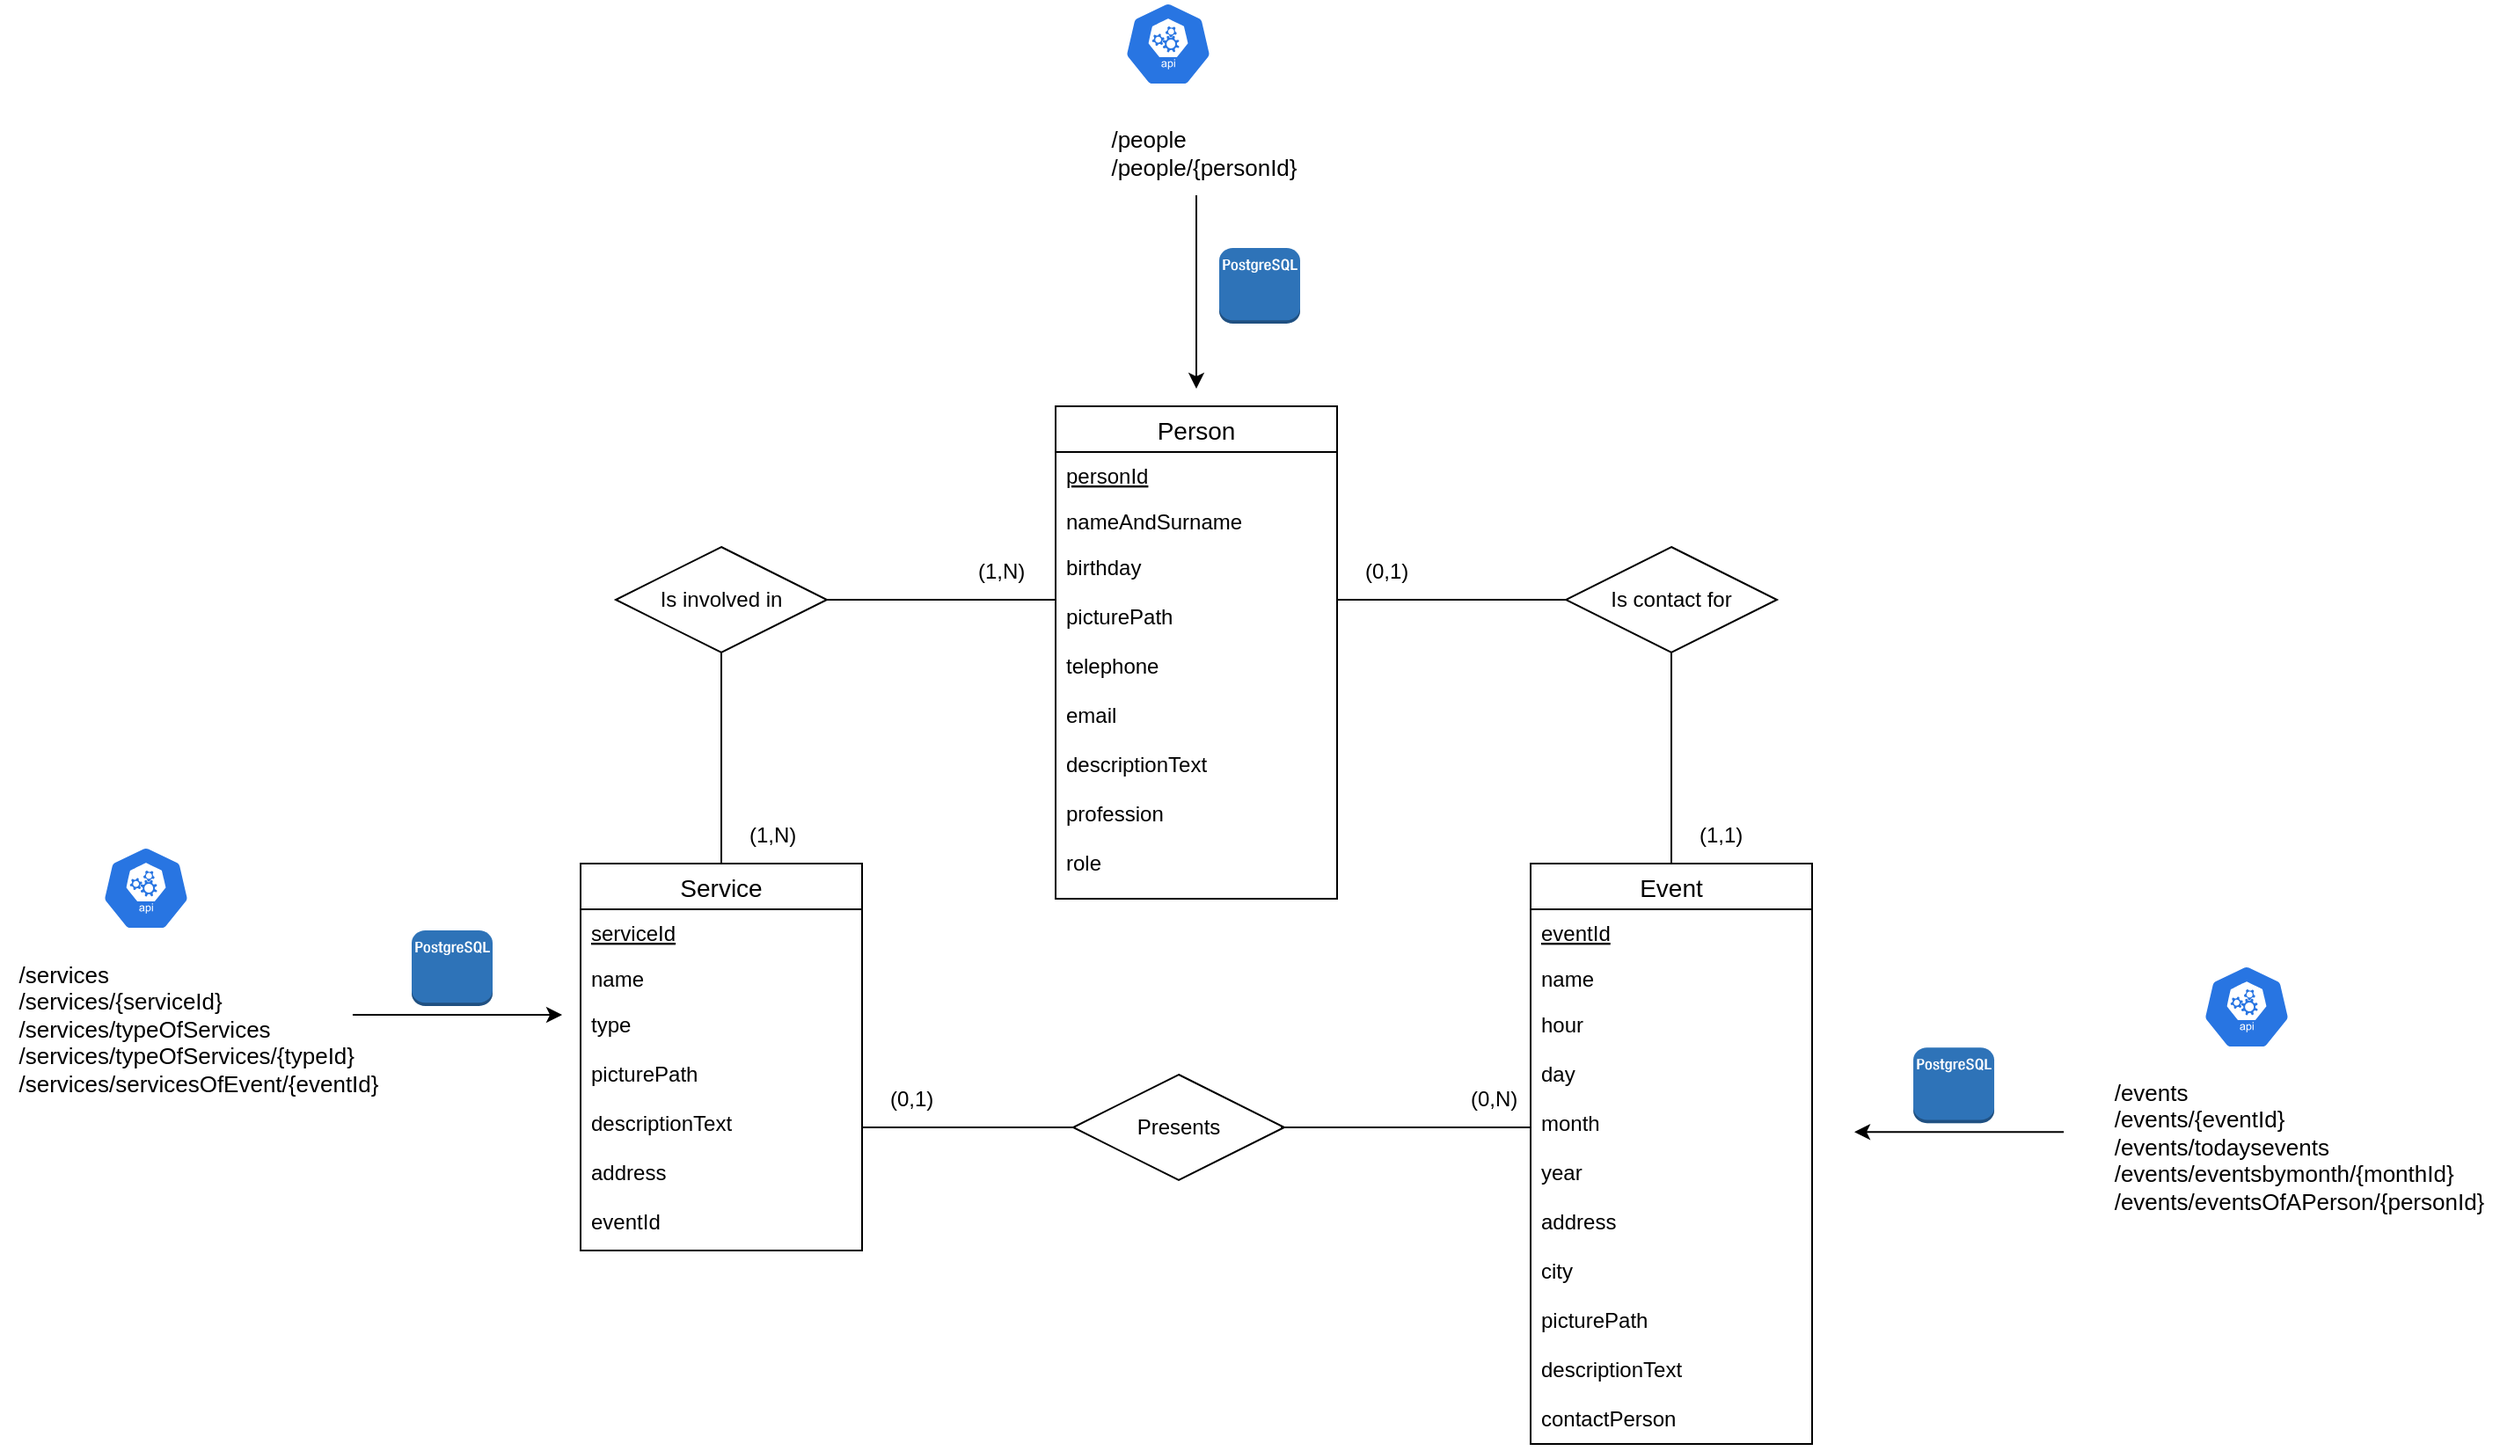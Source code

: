 <mxfile version="13.1.11"><diagram id="lAj5Yuo0hjMYEbAUR4jo" name="Page-1"><mxGraphModel dx="2649" dy="1328" grid="1" gridSize="10" guides="1" tooltips="1" connect="1" arrows="1" fold="1" page="1" pageScale="1" pageWidth="827" pageHeight="1169" math="0" shadow="0"><root><mxCell id="0"/><mxCell id="1" parent="0"/><mxCell id="6HhE-hm1kjYqSmFD76Np-1" value="Person" style="swimlane;fontStyle=0;childLayout=stackLayout;horizontal=1;startSize=26;horizontalStack=0;resizeParent=1;resizeParentMax=0;resizeLast=0;collapsible=1;marginBottom=0;align=center;fontSize=14;" vertex="1" parent="1"><mxGeometry x="470" y="270" width="160" height="280" as="geometry"/></mxCell><mxCell id="6HhE-hm1kjYqSmFD76Np-2" value="personId" style="text;strokeColor=none;fillColor=none;spacingLeft=4;spacingRight=4;overflow=hidden;rotatable=0;points=[[0,0.5],[1,0.5]];portConstraint=eastwest;fontSize=12;fontStyle=4" vertex="1" parent="6HhE-hm1kjYqSmFD76Np-1"><mxGeometry y="26" width="160" height="26" as="geometry"/></mxCell><mxCell id="6HhE-hm1kjYqSmFD76Np-3" value="nameAndSurname" style="text;strokeColor=none;fillColor=none;spacingLeft=4;spacingRight=4;overflow=hidden;rotatable=0;points=[[0,0.5],[1,0.5]];portConstraint=eastwest;fontSize=12;" vertex="1" parent="6HhE-hm1kjYqSmFD76Np-1"><mxGeometry y="52" width="160" height="26" as="geometry"/></mxCell><mxCell id="6HhE-hm1kjYqSmFD76Np-4" value="birthday&#xa;&#xa;picturePath&#xa;&#xa;telephone&#xa;&#xa;email&#xa;&#xa;descriptionText&#xa;&#xa;profession&#xa;&#xa;role" style="text;strokeColor=none;fillColor=none;spacingLeft=4;spacingRight=4;overflow=hidden;rotatable=0;points=[[0,0.5],[1,0.5]];portConstraint=eastwest;fontSize=12;" vertex="1" parent="6HhE-hm1kjYqSmFD76Np-1"><mxGeometry y="78" width="160" height="202" as="geometry"/></mxCell><mxCell id="6HhE-hm1kjYqSmFD76Np-5" value="Service" style="swimlane;fontStyle=0;childLayout=stackLayout;horizontal=1;startSize=26;horizontalStack=0;resizeParent=1;resizeParentMax=0;resizeLast=0;collapsible=1;marginBottom=0;align=center;fontSize=14;" vertex="1" parent="1"><mxGeometry x="200" y="530" width="160" height="220" as="geometry"/></mxCell><mxCell id="6HhE-hm1kjYqSmFD76Np-6" value="serviceId" style="text;strokeColor=none;fillColor=none;spacingLeft=4;spacingRight=4;overflow=hidden;rotatable=0;points=[[0,0.5],[1,0.5]];portConstraint=eastwest;fontSize=12;fontStyle=4" vertex="1" parent="6HhE-hm1kjYqSmFD76Np-5"><mxGeometry y="26" width="160" height="26" as="geometry"/></mxCell><mxCell id="6HhE-hm1kjYqSmFD76Np-7" value="name" style="text;strokeColor=none;fillColor=none;spacingLeft=4;spacingRight=4;overflow=hidden;rotatable=0;points=[[0,0.5],[1,0.5]];portConstraint=eastwest;fontSize=12;" vertex="1" parent="6HhE-hm1kjYqSmFD76Np-5"><mxGeometry y="52" width="160" height="26" as="geometry"/></mxCell><mxCell id="6HhE-hm1kjYqSmFD76Np-8" value="type&#xa;&#xa;picturePath&#xa;&#xa;descriptionText&#xa;&#xa;address&#xa;&#xa;eventId" style="text;strokeColor=none;fillColor=none;spacingLeft=4;spacingRight=4;overflow=hidden;rotatable=0;points=[[0,0.5],[1,0.5]];portConstraint=eastwest;fontSize=12;" vertex="1" parent="6HhE-hm1kjYqSmFD76Np-5"><mxGeometry y="78" width="160" height="142" as="geometry"/></mxCell><mxCell id="6HhE-hm1kjYqSmFD76Np-9" value="Is involved in" style="shape=rhombus;perimeter=rhombusPerimeter;whiteSpace=wrap;html=1;align=center;" vertex="1" parent="1"><mxGeometry x="220" y="350" width="120" height="60" as="geometry"/></mxCell><mxCell id="6HhE-hm1kjYqSmFD76Np-10" value="" style="endArrow=none;html=1;rounded=0;exitX=0.5;exitY=1;exitDx=0;exitDy=0;entryX=0.5;entryY=0;entryDx=0;entryDy=0;" edge="1" parent="1" source="6HhE-hm1kjYqSmFD76Np-9" target="6HhE-hm1kjYqSmFD76Np-5"><mxGeometry relative="1" as="geometry"><mxPoint x="220" y="470" as="sourcePoint"/><mxPoint x="380" y="470" as="targetPoint"/></mxGeometry></mxCell><mxCell id="6HhE-hm1kjYqSmFD76Np-11" value="" style="endArrow=none;html=1;rounded=0;" edge="1" parent="1"><mxGeometry relative="1" as="geometry"><mxPoint x="340" y="380" as="sourcePoint"/><mxPoint x="470" y="380" as="targetPoint"/></mxGeometry></mxCell><mxCell id="6HhE-hm1kjYqSmFD76Np-12" value="(1,N)" style="text;strokeColor=none;fillColor=none;spacingLeft=4;spacingRight=4;overflow=hidden;rotatable=0;points=[[0,0.5],[1,0.5]];portConstraint=eastwest;fontSize=12;" vertex="1" parent="1"><mxGeometry x="290" y="500" width="40" height="26" as="geometry"/></mxCell><mxCell id="6HhE-hm1kjYqSmFD76Np-13" value="(1,N)" style="text;strokeColor=none;fillColor=none;spacingLeft=4;spacingRight=4;overflow=hidden;rotatable=0;points=[[0,0.5],[1,0.5]];portConstraint=eastwest;fontSize=12;" vertex="1" parent="1"><mxGeometry x="420" y="350" width="40" height="26" as="geometry"/></mxCell><mxCell id="6HhE-hm1kjYqSmFD76Np-14" value="Is contact for" style="shape=rhombus;perimeter=rhombusPerimeter;whiteSpace=wrap;html=1;align=center;" vertex="1" parent="1"><mxGeometry x="760" y="350" width="120" height="60" as="geometry"/></mxCell><mxCell id="6HhE-hm1kjYqSmFD76Np-15" value="" style="endArrow=none;html=1;rounded=0;" edge="1" parent="1"><mxGeometry relative="1" as="geometry"><mxPoint x="630" y="380" as="sourcePoint"/><mxPoint x="760" y="380" as="targetPoint"/></mxGeometry></mxCell><mxCell id="6HhE-hm1kjYqSmFD76Np-16" value="(1,1)" style="text;strokeColor=none;fillColor=none;spacingLeft=4;spacingRight=4;overflow=hidden;rotatable=0;points=[[0,0.5],[1,0.5]];portConstraint=eastwest;fontSize=12;" vertex="1" parent="1"><mxGeometry x="830" y="500" width="40" height="26" as="geometry"/></mxCell><mxCell id="6HhE-hm1kjYqSmFD76Np-17" value="(0,1)" style="text;strokeColor=none;fillColor=none;spacingLeft=4;spacingRight=4;overflow=hidden;rotatable=0;points=[[0,0.5],[1,0.5]];portConstraint=eastwest;fontSize=12;" vertex="1" parent="1"><mxGeometry x="640" y="350" width="40" height="26" as="geometry"/></mxCell><mxCell id="6HhE-hm1kjYqSmFD76Np-18" value="" style="endArrow=none;html=1;rounded=0;exitX=0.5;exitY=1;exitDx=0;exitDy=0;entryX=0.5;entryY=0;entryDx=0;entryDy=0;" edge="1" parent="1" source="6HhE-hm1kjYqSmFD76Np-14" target="6HhE-hm1kjYqSmFD76Np-19"><mxGeometry relative="1" as="geometry"><mxPoint x="860" y="430" as="sourcePoint"/><mxPoint x="1020" y="430" as="targetPoint"/></mxGeometry></mxCell><mxCell id="6HhE-hm1kjYqSmFD76Np-19" value="Event" style="swimlane;fontStyle=0;childLayout=stackLayout;horizontal=1;startSize=26;horizontalStack=0;resizeParent=1;resizeParentMax=0;resizeLast=0;collapsible=1;marginBottom=0;align=center;fontSize=14;" vertex="1" parent="1"><mxGeometry x="740" y="530" width="160" height="330" as="geometry"/></mxCell><mxCell id="6HhE-hm1kjYqSmFD76Np-20" value="eventId" style="text;strokeColor=none;fillColor=none;spacingLeft=4;spacingRight=4;overflow=hidden;rotatable=0;points=[[0,0.5],[1,0.5]];portConstraint=eastwest;fontSize=12;fontStyle=4" vertex="1" parent="6HhE-hm1kjYqSmFD76Np-19"><mxGeometry y="26" width="160" height="26" as="geometry"/></mxCell><mxCell id="6HhE-hm1kjYqSmFD76Np-21" value="name" style="text;strokeColor=none;fillColor=none;spacingLeft=4;spacingRight=4;overflow=hidden;rotatable=0;points=[[0,0.5],[1,0.5]];portConstraint=eastwest;fontSize=12;" vertex="1" parent="6HhE-hm1kjYqSmFD76Np-19"><mxGeometry y="52" width="160" height="26" as="geometry"/></mxCell><mxCell id="6HhE-hm1kjYqSmFD76Np-22" value="hour&#xa;&#xa;day&#xa;&#xa;month&#xa;&#xa;year&#xa;&#xa;address &#xa;&#xa;city&#xa;&#xa;picturePath&#xa;&#xa;descriptionText&#xa;&#xa;contactPerson" style="text;strokeColor=none;fillColor=none;spacingLeft=4;spacingRight=4;overflow=hidden;rotatable=0;points=[[0,0.5],[1,0.5]];portConstraint=eastwest;fontSize=12;" vertex="1" parent="6HhE-hm1kjYqSmFD76Np-19"><mxGeometry y="78" width="160" height="252" as="geometry"/></mxCell><mxCell id="6HhE-hm1kjYqSmFD76Np-23" value="Presents" style="shape=rhombus;perimeter=rhombusPerimeter;whiteSpace=wrap;html=1;align=center;" vertex="1" parent="1"><mxGeometry x="480" y="650" width="120" height="60" as="geometry"/></mxCell><mxCell id="6HhE-hm1kjYqSmFD76Np-24" value="" style="line;strokeWidth=1;fillColor=none;align=left;verticalAlign=middle;spacingTop=-1;spacingLeft=3;spacingRight=3;rotatable=0;labelPosition=right;points=[];portConstraint=eastwest;fontSize=12;" vertex="1" parent="1"><mxGeometry x="360" y="676" width="120" height="8" as="geometry"/></mxCell><mxCell id="6HhE-hm1kjYqSmFD76Np-25" value="" style="line;strokeWidth=1;fillColor=none;align=left;verticalAlign=middle;spacingTop=-1;spacingLeft=3;spacingRight=3;rotatable=0;labelPosition=right;points=[];portConstraint=eastwest;fontSize=12;" vertex="1" parent="1"><mxGeometry x="598" y="676" width="142" height="8" as="geometry"/></mxCell><mxCell id="6HhE-hm1kjYqSmFD76Np-26" value="(0,1)" style="text;strokeColor=none;fillColor=none;spacingLeft=4;spacingRight=4;overflow=hidden;rotatable=0;points=[[0,0.5],[1,0.5]];portConstraint=eastwest;fontSize=12;" vertex="1" parent="1"><mxGeometry x="370" y="650" width="40" height="26" as="geometry"/></mxCell><mxCell id="6HhE-hm1kjYqSmFD76Np-27" value="(0,N)" style="text;strokeColor=none;fillColor=none;spacingLeft=4;spacingRight=4;overflow=hidden;rotatable=0;points=[[0,0.5],[1,0.5]];portConstraint=eastwest;fontSize=12;" vertex="1" parent="1"><mxGeometry x="700" y="650" width="40" height="26" as="geometry"/></mxCell><mxCell id="6HhE-hm1kjYqSmFD76Np-32" value="" style="endArrow=classic;html=1;" edge="1" parent="1"><mxGeometry width="50" height="50" relative="1" as="geometry"><mxPoint x="550" y="150" as="sourcePoint"/><mxPoint x="550" y="260" as="targetPoint"/></mxGeometry></mxCell><mxCell id="6HhE-hm1kjYqSmFD76Np-33" value="" style="html=1;dashed=0;whitespace=wrap;fillColor=#2875E2;strokeColor=#ffffff;points=[[0.005,0.63,0],[0.1,0.2,0],[0.9,0.2,0],[0.5,0,0],[0.995,0.63,0],[0.72,0.99,0],[0.5,1,0],[0.28,0.99,0]];shape=mxgraph.kubernetes.icon;prIcon=api" vertex="1" parent="1"><mxGeometry x="509" y="40" width="50" height="48" as="geometry"/></mxCell><mxCell id="6HhE-hm1kjYqSmFD76Np-34" value="" style="outlineConnect=0;dashed=0;verticalLabelPosition=bottom;verticalAlign=top;align=center;html=1;shape=mxgraph.aws3.postgre_sql_instance;fillColor=#2E73B8;gradientColor=none;" vertex="1" parent="1"><mxGeometry x="563" y="180" width="46" height="43" as="geometry"/></mxCell><mxCell id="6HhE-hm1kjYqSmFD76Np-36" value="&lt;div style=&quot;text-align: left ; font-size: 13px&quot;&gt;&lt;font style=&quot;font-size: 13px&quot;&gt;/people&lt;/font&gt;&lt;/div&gt;&lt;div style=&quot;text-align: left ; font-size: 13px&quot;&gt;&lt;font style=&quot;font-size: 13px&quot;&gt;/people/{personId}&lt;/font&gt;&lt;/div&gt;" style="text;html=1;strokeColor=none;fillColor=none;align=center;verticalAlign=middle;whiteSpace=wrap;rounded=0;" vertex="1" parent="1"><mxGeometry x="500" y="116" width="109" height="20" as="geometry"/></mxCell><mxCell id="6HhE-hm1kjYqSmFD76Np-42" value="" style="endArrow=classic;html=1;entryX=-0.006;entryY=0.152;entryDx=0;entryDy=0;entryPerimeter=0;" edge="1" parent="1"><mxGeometry width="50" height="50" relative="1" as="geometry"><mxPoint x="1043.04" y="682.572" as="sourcePoint"/><mxPoint x="924" y="682.62" as="targetPoint"/></mxGeometry></mxCell><mxCell id="6HhE-hm1kjYqSmFD76Np-43" value="" style="html=1;dashed=0;whitespace=wrap;fillColor=#2875E2;strokeColor=#ffffff;points=[[0.005,0.63,0],[0.1,0.2,0],[0.9,0.2,0],[0.5,0,0],[0.995,0.63,0],[0.72,0.99,0],[0.5,1,0],[0.28,0.99,0]];shape=mxgraph.kubernetes.icon;prIcon=api" vertex="1" parent="1"><mxGeometry x="1122" y="587.5" width="50" height="48" as="geometry"/></mxCell><mxCell id="6HhE-hm1kjYqSmFD76Np-44" value="" style="outlineConnect=0;dashed=0;verticalLabelPosition=bottom;verticalAlign=top;align=center;html=1;shape=mxgraph.aws3.postgre_sql_instance;fillColor=#2E73B8;gradientColor=none;" vertex="1" parent="1"><mxGeometry x="957.52" y="634.57" width="46" height="43" as="geometry"/></mxCell><mxCell id="6HhE-hm1kjYqSmFD76Np-45" value="&lt;div style=&quot;text-align: left ; font-size: 13px&quot;&gt;&lt;font style=&quot;font-size: 13px&quot;&gt;/events&lt;/font&gt;&lt;/div&gt;&lt;div style=&quot;text-align: left ; font-size: 13px&quot;&gt;&lt;font style=&quot;font-size: 13px&quot;&gt;/events/{eventId}&lt;/font&gt;&lt;/div&gt;&lt;div style=&quot;text-align: left ; font-size: 13px&quot;&gt;&lt;font style=&quot;font-size: 13px&quot;&gt;/events/todaysevents&lt;/font&gt;&lt;/div&gt;&lt;div style=&quot;text-align: left ; font-size: 13px&quot;&gt;&lt;font style=&quot;font-size: 13px&quot;&gt;/events/eventsbymonth/{monthId}&lt;br&gt;&lt;/font&gt;&lt;/div&gt;&lt;div style=&quot;text-align: left ; font-size: 13px&quot;&gt;&lt;font style=&quot;font-size: 13px&quot;&gt;/events/eventsOfAPerson/{personId}&lt;br&gt;&lt;/font&gt;&lt;/div&gt;" style="text;html=1;strokeColor=none;fillColor=none;align=center;verticalAlign=middle;whiteSpace=wrap;rounded=0;" vertex="1" parent="1"><mxGeometry x="1064" y="643.5" width="226" height="95" as="geometry"/></mxCell><mxCell id="6HhE-hm1kjYqSmFD76Np-51" value="" style="endArrow=classic;html=1;entryX=-0.006;entryY=0.152;entryDx=0;entryDy=0;entryPerimeter=0;" edge="1" parent="1"><mxGeometry width="50" height="50" relative="1" as="geometry"><mxPoint x="70.48" y="616.05" as="sourcePoint"/><mxPoint x="189.52" y="616.002" as="targetPoint"/></mxGeometry></mxCell><mxCell id="6HhE-hm1kjYqSmFD76Np-52" value="" style="html=1;dashed=0;whitespace=wrap;fillColor=#2875E2;strokeColor=#ffffff;points=[[0.005,0.63,0],[0.1,0.2,0],[0.9,0.2,0],[0.5,0,0],[0.995,0.63,0],[0.72,0.99,0],[0.5,1,0],[0.28,0.99,0]];shape=mxgraph.kubernetes.icon;prIcon=api" vertex="1" parent="1"><mxGeometry x="-72" y="520" width="50" height="48" as="geometry"/></mxCell><mxCell id="6HhE-hm1kjYqSmFD76Np-53" value="" style="outlineConnect=0;dashed=0;verticalLabelPosition=bottom;verticalAlign=top;align=center;html=1;shape=mxgraph.aws3.postgre_sql_instance;fillColor=#2E73B8;gradientColor=none;" vertex="1" parent="1"><mxGeometry x="104" y="568" width="46" height="43" as="geometry"/></mxCell><mxCell id="6HhE-hm1kjYqSmFD76Np-54" value="&lt;div style=&quot;text-align: left ; font-size: 13px&quot;&gt;&lt;font style=&quot;font-size: 13px&quot;&gt;/services&lt;/font&gt;&lt;/div&gt;&lt;div style=&quot;text-align: left ; font-size: 13px&quot;&gt;&lt;font style=&quot;font-size: 13px&quot;&gt;/services/{serviceId}&lt;/font&gt;&lt;/div&gt;&lt;div style=&quot;text-align: left ; font-size: 13px&quot;&gt;&lt;font style=&quot;font-size: 13px&quot;&gt;/services/typeOfServices&lt;/font&gt;&lt;/div&gt;&lt;div style=&quot;text-align: left ; font-size: 13px&quot;&gt;/services/typeOfServices/{typeId}&lt;/div&gt;&lt;div style=&quot;text-align: left ; font-size: 13px&quot;&gt;&lt;font style=&quot;font-size: 13px&quot;&gt;/services/servicesOfEvent/{eventId}&lt;br&gt;&lt;/font&gt;&lt;/div&gt;" style="text;html=1;strokeColor=none;fillColor=none;align=center;verticalAlign=middle;whiteSpace=wrap;rounded=0;" vertex="1" parent="1"><mxGeometry x="-130" y="576" width="226" height="95" as="geometry"/></mxCell></root></mxGraphModel></diagram></mxfile>
